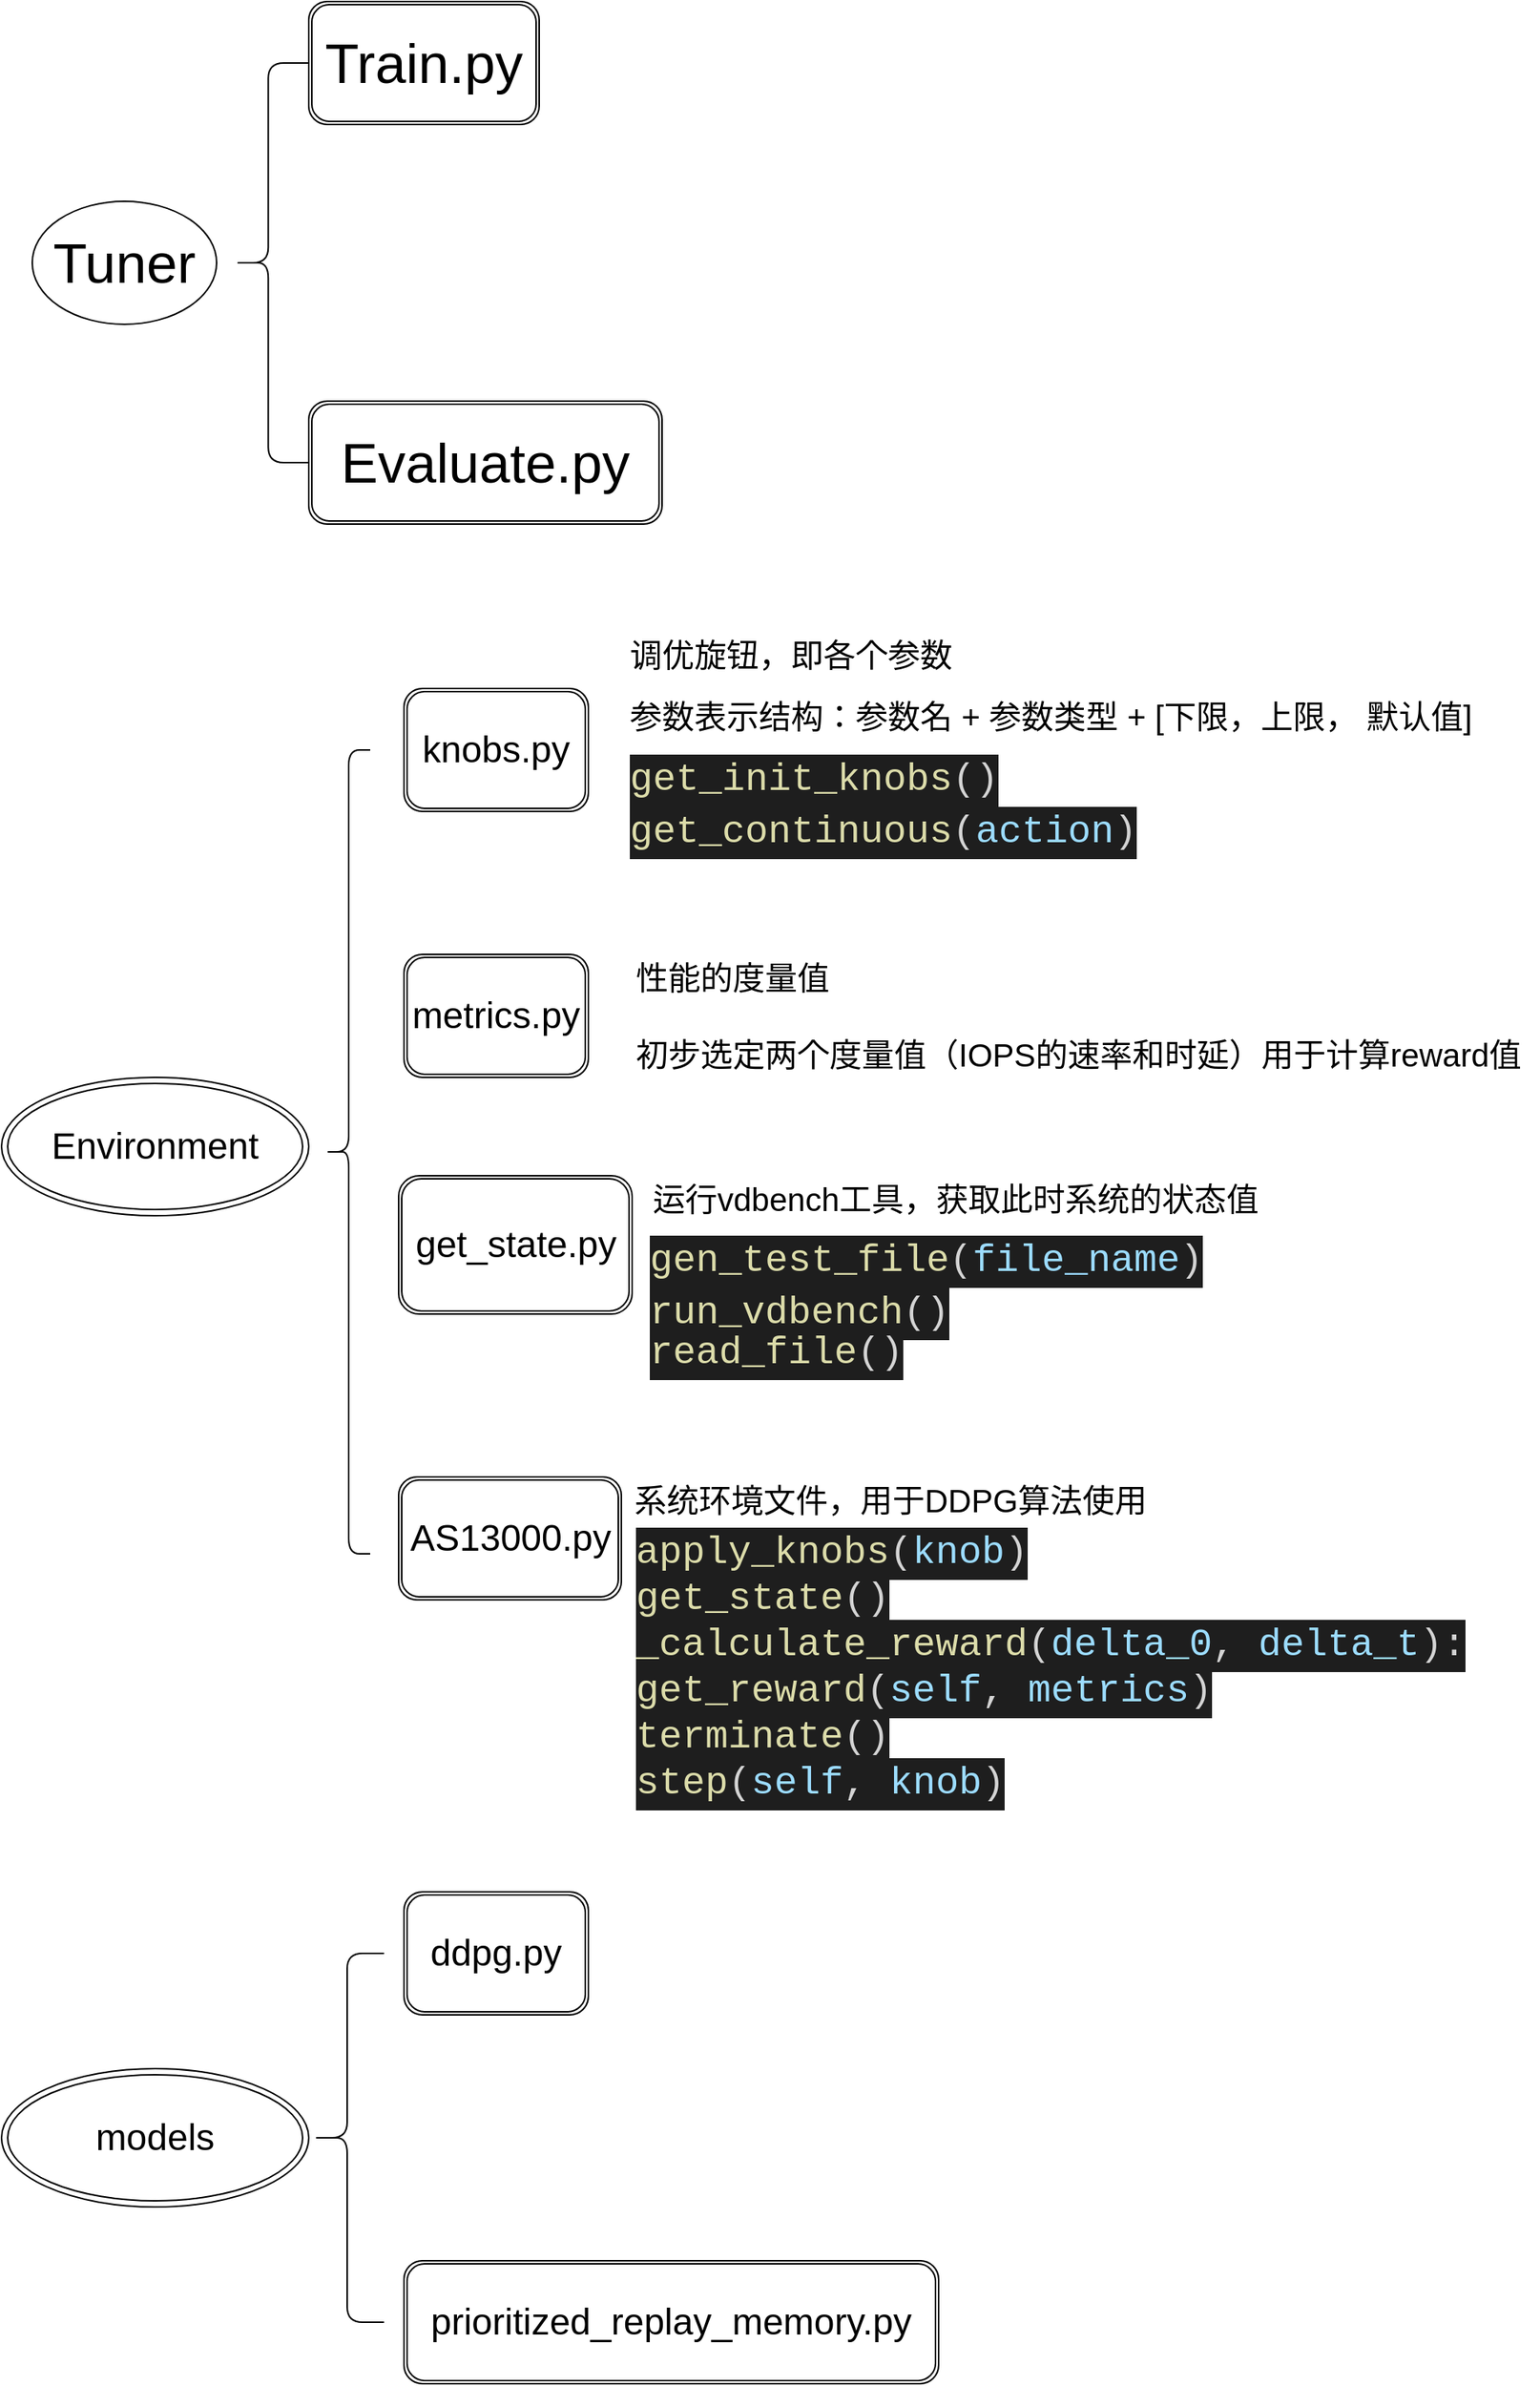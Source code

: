 <mxfile version="12.2.4"><diagram id="495au0uobd1DypjbMz5z"><mxGraphModel dx="1493" dy="1806" grid="1" gridSize="10" guides="1" tooltips="1" connect="1" arrows="1" fold="1" page="1" pageScale="1" pageWidth="827" pageHeight="1169" math="0" shadow="0"><root><mxCell id="0"/><mxCell id="1" parent="0"/><mxCell id="2" value="&lt;font style=&quot;font-size: 36px&quot;&gt;Tuner&lt;/font&gt;" style="ellipse;whiteSpace=wrap;html=1;" vertex="1" parent="1"><mxGeometry y="-50" width="120" height="80" as="geometry"/></mxCell><mxCell id="4" value="" style="shape=curlyBracket;whiteSpace=wrap;html=1;rounded=1;size=0.473;" vertex="1" parent="1"><mxGeometry x="130" y="-140" width="50" height="260" as="geometry"/></mxCell><mxCell id="8" value="&lt;font style=&quot;font-size: 36px&quot;&gt;Train.py&lt;/font&gt;" style="shape=ext;double=1;rounded=1;whiteSpace=wrap;html=1;" vertex="1" parent="1"><mxGeometry x="180" y="-180" width="150" height="80" as="geometry"/></mxCell><mxCell id="12" value="&lt;font style=&quot;font-size: 36px&quot;&gt;Evaluate.py&lt;/font&gt;" style="shape=ext;double=1;rounded=1;whiteSpace=wrap;html=1;" vertex="1" parent="1"><mxGeometry x="180" y="80" width="230" height="80" as="geometry"/></mxCell><mxCell id="13" value="&lt;font style=&quot;font-size: 24px&quot;&gt;Environment&lt;/font&gt;" style="ellipse;shape=doubleEllipse;whiteSpace=wrap;html=1;" vertex="1" parent="1"><mxGeometry x="-20" y="520" width="200" height="90" as="geometry"/></mxCell><mxCell id="15" value="&lt;font style=&quot;font-size: 24px&quot;&gt;models&lt;/font&gt;" style="ellipse;shape=doubleEllipse;whiteSpace=wrap;html=1;" vertex="1" parent="1"><mxGeometry x="-20" y="1165" width="200" height="90" as="geometry"/></mxCell><mxCell id="16" value="" style="shape=curlyBracket;whiteSpace=wrap;html=1;rounded=1;size=0.533;" vertex="1" parent="1"><mxGeometry x="190" y="307" width="30" height="523" as="geometry"/></mxCell><mxCell id="18" value="&lt;font style=&quot;font-size: 24px&quot;&gt;AS13000.py&lt;/font&gt;" style="shape=ext;double=1;rounded=1;whiteSpace=wrap;html=1;" vertex="1" parent="1"><mxGeometry x="238.5" y="780" width="145" height="80" as="geometry"/></mxCell><mxCell id="19" value="&lt;font style=&quot;font-size: 24px&quot;&gt;get_state.py&lt;/font&gt;" style="shape=ext;double=1;rounded=1;whiteSpace=wrap;html=1;" vertex="1" parent="1"><mxGeometry x="238.5" y="584" width="152" height="90" as="geometry"/></mxCell><mxCell id="22" value="&lt;font style=&quot;font-size: 24px&quot;&gt;knobs.py&lt;/font&gt;" style="shape=ext;double=1;rounded=1;whiteSpace=wrap;html=1;" vertex="1" parent="1"><mxGeometry x="242" y="267" width="120" height="80" as="geometry"/></mxCell><mxCell id="23" value="&lt;font style=&quot;font-size: 24px&quot;&gt;metrics.py&lt;/font&gt;" style="shape=ext;double=1;rounded=1;whiteSpace=wrap;html=1;" vertex="1" parent="1"><mxGeometry x="242" y="440" width="120" height="80" as="geometry"/></mxCell><mxCell id="35" value="&lt;font style=&quot;font-size: 21px&quot;&gt;调优旋钮，即各个参数&lt;/font&gt;" style="text;html=1;resizable=0;points=[];autosize=1;align=left;verticalAlign=top;spacingTop=-4;" vertex="1" parent="1"><mxGeometry x="387" y="230" width="230" height="20" as="geometry"/></mxCell><mxCell id="36" value="&lt;font style=&quot;font-size: 21px&quot;&gt;参数表示结构：参数名 + 参数类型 + [下限，上限， 默认值]&lt;/font&gt;" style="text;html=1;resizable=0;points=[];autosize=1;align=left;verticalAlign=top;spacingTop=-4;" vertex="1" parent="1"><mxGeometry x="387" y="270" width="560" height="20" as="geometry"/></mxCell><mxCell id="46" value="&lt;div style=&quot;color: rgb(212 , 212 , 212) ; background-color: rgb(30 , 30 , 30) ; font-family: &amp;#34;consolas&amp;#34; , &amp;#34;courier new&amp;#34; , monospace ; font-size: 25px ; line-height: 34px ; white-space: pre&quot;&gt;&lt;span style=&quot;color: #dcdcaa&quot;&gt;get_init_knobs&lt;/span&gt;()&lt;/div&gt;" style="text;html=1;resizable=0;points=[];autosize=1;align=left;verticalAlign=top;spacingTop=-4;" vertex="1" parent="1"><mxGeometry x="387" y="307" width="240" height="40" as="geometry"/></mxCell><mxCell id="48" value="&lt;div style=&quot;color: rgb(212 , 212 , 212) ; background-color: rgb(30 , 30 , 30) ; font-family: &amp;#34;consolas&amp;#34; , &amp;#34;courier new&amp;#34; , monospace ; font-size: 25px ; line-height: 34px ; white-space: pre&quot;&gt;&lt;span style=&quot;color: #dcdcaa&quot;&gt;get_continuous&lt;/span&gt;(&lt;span style=&quot;color: #9cdcfe&quot;&gt;action&lt;/span&gt;)&lt;/div&gt;" style="text;html=1;resizable=0;points=[];autosize=1;align=left;verticalAlign=top;spacingTop=-4;" vertex="1" parent="1"><mxGeometry x="387" y="341" width="320" height="40" as="geometry"/></mxCell><mxCell id="51" value="&lt;font style=&quot;font-size: 21px&quot;&gt;性能的度量值&lt;/font&gt;" style="text;html=1;resizable=0;points=[];autosize=1;align=left;verticalAlign=top;spacingTop=-4;" vertex="1" parent="1"><mxGeometry x="390.5" y="440" width="140" height="20" as="geometry"/></mxCell><mxCell id="52" value="&lt;font style=&quot;font-size: 21px&quot;&gt;初步选定两个度量值（IOPS的速率和时延）用于计算reward值&lt;/font&gt;" style="text;html=1;resizable=0;points=[];autosize=1;align=left;verticalAlign=top;spacingTop=-4;" vertex="1" parent="1"><mxGeometry x="390.5" y="490" width="590" height="20" as="geometry"/></mxCell><mxCell id="53" value="&lt;font style=&quot;font-size: 21px&quot;&gt;运行vdbench工具，获取此时系统的状态值&lt;/font&gt;" style="text;html=1;resizable=0;points=[];autosize=1;align=left;verticalAlign=top;spacingTop=-4;" vertex="1" parent="1"><mxGeometry x="402" y="584" width="410" height="20" as="geometry"/></mxCell><mxCell id="54" value="&lt;div style=&quot;color: rgb(212 , 212 , 212) ; background-color: rgb(30 , 30 , 30) ; font-family: &amp;#34;consolas&amp;#34; , &amp;#34;courier new&amp;#34; , monospace ; font-size: 25px ; line-height: 34px ; white-space: pre&quot;&gt;&lt;span style=&quot;color: #dcdcaa&quot;&gt;gen_test_file&lt;/span&gt;(&lt;span style=&quot;color: #9cdcfe&quot;&gt;file_name&lt;/span&gt;)&lt;/div&gt;" style="text;html=1;resizable=0;points=[];autosize=1;align=left;verticalAlign=top;spacingTop=-4;" vertex="1" parent="1"><mxGeometry x="400" y="620" width="340" height="40" as="geometry"/></mxCell><mxCell id="55" value="&lt;div style=&quot;color: rgb(212 , 212 , 212) ; background-color: rgb(30 , 30 , 30) ; font-family: &amp;#34;consolas&amp;#34; , &amp;#34;courier new&amp;#34; , monospace ; font-size: 25px ; line-height: 34px ; white-space: pre&quot;&gt;&lt;span style=&quot;color: #dcdcaa&quot;&gt;run_vdbench&lt;/span&gt;()&lt;/div&gt;" style="text;html=1;resizable=0;points=[];autosize=1;align=left;verticalAlign=top;spacingTop=-4;" vertex="1" parent="1"><mxGeometry x="400" y="654" width="190" height="40" as="geometry"/></mxCell><mxCell id="56" value="&lt;div style=&quot;color: rgb(212 , 212 , 212) ; background-color: rgb(30 , 30 , 30) ; font-family: &amp;#34;consolas&amp;#34; , &amp;#34;courier new&amp;#34; , monospace ; font-size: 25px ; line-height: 34px ; white-space: pre&quot;&gt;&lt;span style=&quot;color: #dcdcaa&quot;&gt;read_file&lt;/span&gt;()&lt;/div&gt;" style="text;html=1;resizable=0;points=[];autosize=1;align=left;verticalAlign=top;spacingTop=-4;" vertex="1" parent="1"><mxGeometry x="400" y="680" width="170" height="40" as="geometry"/></mxCell><mxCell id="59" value="&lt;div style=&quot;color: rgb(212 , 212 , 212) ; background-color: rgb(30 , 30 , 30) ; font-family: &amp;#34;consolas&amp;#34; , &amp;#34;courier new&amp;#34; , monospace ; font-size: 25px ; line-height: 34px ; white-space: pre&quot;&gt;&lt;span style=&quot;color: #dcdcaa&quot;&gt;apply_knobs&lt;/span&gt;(&lt;span style=&quot;color: #9cdcfe&quot;&gt;knob&lt;/span&gt;)&lt;/div&gt;" style="text;html=1;resizable=0;points=[];autosize=1;align=left;verticalAlign=top;spacingTop=-4;" vertex="1" parent="1"><mxGeometry x="390.5" y="810" width="250" height="40" as="geometry"/></mxCell><mxCell id="60" value="&lt;font style=&quot;font-size: 21px&quot;&gt;系统环境文件，用于DDPG算法使用&lt;/font&gt;" style="text;html=1;resizable=0;points=[];autosize=1;align=left;verticalAlign=top;spacingTop=-4;" vertex="1" parent="1"><mxGeometry x="390" y="780" width="350" height="20" as="geometry"/></mxCell><mxCell id="62" value="&lt;div style=&quot;color: rgb(212 , 212 , 212) ; background-color: rgb(30 , 30 , 30) ; font-family: &amp;#34;consolas&amp;#34; , &amp;#34;courier new&amp;#34; , monospace ; font-size: 25px ; line-height: 34px ; white-space: pre&quot;&gt;&lt;span style=&quot;color: #dcdcaa&quot;&gt;get_state&lt;/span&gt;()&lt;/div&gt;" style="text;html=1;resizable=0;points=[];autosize=1;align=left;verticalAlign=top;spacingTop=-4;" vertex="1" parent="1"><mxGeometry x="390.5" y="840" width="170" height="40" as="geometry"/></mxCell><mxCell id="63" value="&lt;div style=&quot;color: rgb(212 , 212 , 212) ; background-color: rgb(30 , 30 , 30) ; font-family: &amp;#34;consolas&amp;#34; , &amp;#34;courier new&amp;#34; , monospace ; font-size: 25px ; line-height: 34px ; white-space: pre&quot;&gt;&lt;span style=&quot;color: #dcdcaa&quot;&gt;_calculate_reward&lt;/span&gt;(&lt;span style=&quot;color: #9cdcfe&quot;&gt;delta_0&lt;/span&gt;,&amp;nbsp;&lt;span style=&quot;color: #9cdcfe&quot;&gt;delta_t&lt;/span&gt;):&lt;/div&gt;" style="text;html=1;resizable=0;points=[];autosize=1;align=left;verticalAlign=top;spacingTop=-4;" vertex="1" parent="1"><mxGeometry x="390.5" y="870" width="510" height="40" as="geometry"/></mxCell><mxCell id="64" value="&lt;div style=&quot;color: rgb(212 , 212 , 212) ; background-color: rgb(30 , 30 , 30) ; font-family: &amp;#34;consolas&amp;#34; , &amp;#34;courier new&amp;#34; , monospace ; font-size: 25px ; line-height: 34px ; white-space: pre&quot;&gt;&lt;span style=&quot;color: #dcdcaa&quot;&gt;get_reward&lt;/span&gt;(&lt;span style=&quot;color: #9cdcfe&quot;&gt;self&lt;/span&gt;,&amp;nbsp;&lt;span style=&quot;color: #9cdcfe&quot;&gt;metrics&lt;/span&gt;)&lt;/div&gt;" style="text;html=1;resizable=0;points=[];autosize=1;align=left;verticalAlign=top;spacingTop=-4;" vertex="1" parent="1"><mxGeometry x="390.5" y="900" width="360" height="40" as="geometry"/></mxCell><mxCell id="65" value="&lt;div style=&quot;color: rgb(212 , 212 , 212) ; background-color: rgb(30 , 30 , 30) ; font-family: &amp;#34;consolas&amp;#34; , &amp;#34;courier new&amp;#34; , monospace ; font-size: 25px ; line-height: 34px ; white-space: pre&quot;&gt;&lt;span style=&quot;color: #dcdcaa&quot;&gt;terminate&lt;/span&gt;()&lt;/div&gt;" style="text;html=1;resizable=0;points=[];autosize=1;align=left;verticalAlign=top;spacingTop=-4;" vertex="1" parent="1"><mxGeometry x="390.5" y="930" width="170" height="40" as="geometry"/></mxCell><mxCell id="66" value="&lt;div style=&quot;color: rgb(212 , 212 , 212) ; background-color: rgb(30 , 30 , 30) ; font-family: &amp;#34;consolas&amp;#34; , &amp;#34;courier new&amp;#34; , monospace ; font-size: 25px ; line-height: 34px ; white-space: pre&quot;&gt;&lt;span style=&quot;color: #dcdcaa&quot;&gt;step&lt;/span&gt;(&lt;span style=&quot;color: #9cdcfe&quot;&gt;self&lt;/span&gt;,&amp;nbsp;&lt;span style=&quot;color: #9cdcfe&quot;&gt;knob&lt;/span&gt;)&lt;/div&gt;" style="text;html=1;resizable=0;points=[];autosize=1;align=left;verticalAlign=top;spacingTop=-4;" vertex="1" parent="1"><mxGeometry x="390.5" y="960" width="240" height="40" as="geometry"/></mxCell><mxCell id="68" value="" style="shape=curlyBracket;whiteSpace=wrap;html=1;rounded=1;fillColor=none;gradientColor=none;align=left;" vertex="1" parent="1"><mxGeometry x="181" y="1090" width="48" height="240" as="geometry"/></mxCell><mxCell id="69" value="&lt;font style=&quot;font-size: 24px&quot;&gt;ddpg.py&lt;/font&gt;" style="shape=ext;double=1;rounded=1;whiteSpace=wrap;html=1;" vertex="1" parent="1"><mxGeometry x="242" y="1050" width="120" height="80" as="geometry"/></mxCell><mxCell id="70" value="&lt;font style=&quot;font-size: 24px&quot;&gt;prioritized_replay_memory.py&lt;/font&gt;" style="shape=ext;double=1;rounded=1;whiteSpace=wrap;html=1;" vertex="1" parent="1"><mxGeometry x="242" y="1290" width="348" height="80" as="geometry"/></mxCell></root></mxGraphModel></diagram></mxfile>